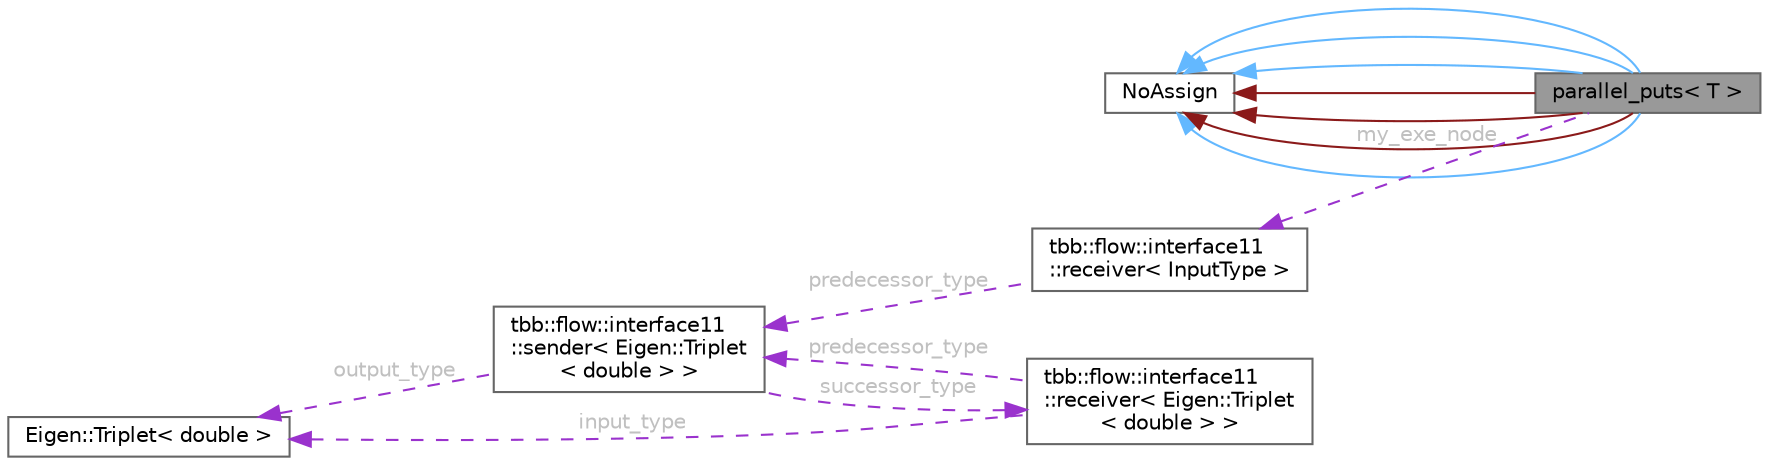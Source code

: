 digraph "parallel_puts&lt; T &gt;"
{
 // LATEX_PDF_SIZE
  bgcolor="transparent";
  edge [fontname=Helvetica,fontsize=10,labelfontname=Helvetica,labelfontsize=10];
  node [fontname=Helvetica,fontsize=10,shape=box,height=0.2,width=0.4];
  rankdir="LR";
  Node1 [id="Node000001",label="parallel_puts\< T \>",height=0.2,width=0.4,color="gray40", fillcolor="grey60", style="filled", fontcolor="black",tooltip=" "];
  Node2 -> Node1 [id="edge14_Node000001_Node000002",dir="back",color="steelblue1",style="solid",tooltip=" "];
  Node2 [id="Node000002",label="NoAssign",height=0.2,width=0.4,color="gray40", fillcolor="white", style="filled",URL="$class_no_assign.html",tooltip="Base class for prohibiting compiler-generated operator="];
  Node2 -> Node1 [id="edge15_Node000001_Node000002",dir="back",color="firebrick4",style="solid",tooltip=" "];
  Node2 -> Node1 [id="edge16_Node000001_Node000002",dir="back",color="firebrick4",style="solid",tooltip=" "];
  Node2 -> Node1 [id="edge17_Node000001_Node000002",dir="back",color="firebrick4",style="solid",tooltip=" "];
  Node2 -> Node1 [id="edge18_Node000001_Node000002",dir="back",color="steelblue1",style="solid",tooltip=" "];
  Node2 -> Node1 [id="edge19_Node000001_Node000002",dir="back",color="steelblue1",style="solid",tooltip=" "];
  Node2 -> Node1 [id="edge20_Node000001_Node000002",dir="back",color="steelblue1",style="solid",tooltip=" "];
  Node3 -> Node1 [id="edge21_Node000001_Node000003",dir="back",color="darkorchid3",style="dashed",tooltip=" ",label=" my_exe_node",fontcolor="grey" ];
  Node3 [id="Node000003",label="tbb::flow::interface11\l::receiver\< InputType \>",height=0.2,width=0.4,color="gray40", fillcolor="white", style="filled",URL="$classtbb_1_1flow_1_1interface11_1_1receiver.html",tooltip=" "];
  Node4 -> Node3 [id="edge22_Node000003_Node000004",dir="back",color="darkorchid3",style="dashed",tooltip=" ",label=" predecessor_type",fontcolor="grey" ];
  Node4 [id="Node000004",label="tbb::flow::interface11\l::sender\< Eigen::Triplet\l\< double \> \>",height=0.2,width=0.4,color="gray40", fillcolor="white", style="filled",URL="$classtbb_1_1flow_1_1interface11_1_1sender.html",tooltip=" "];
  Node5 -> Node4 [id="edge23_Node000004_Node000005",dir="back",color="darkorchid3",style="dashed",tooltip=" ",label=" output_type",fontcolor="grey" ];
  Node5 [id="Node000005",label="Eigen::Triplet\< double \>",height=0.2,width=0.4,color="gray40", fillcolor="white", style="filled",URL="$class_eigen_1_1_triplet.html",tooltip=" "];
  Node6 -> Node4 [id="edge24_Node000004_Node000006",dir="back",color="darkorchid3",style="dashed",tooltip=" ",label=" successor_type",fontcolor="grey" ];
  Node6 [id="Node000006",label="tbb::flow::interface11\l::receiver\< Eigen::Triplet\l\< double \> \>",height=0.2,width=0.4,color="gray40", fillcolor="white", style="filled",URL="$classtbb_1_1flow_1_1interface11_1_1receiver.html",tooltip=" "];
  Node5 -> Node6 [id="edge25_Node000006_Node000005",dir="back",color="darkorchid3",style="dashed",tooltip=" ",label=" input_type",fontcolor="grey" ];
  Node4 -> Node6 [id="edge26_Node000006_Node000004",dir="back",color="darkorchid3",style="dashed",tooltip=" ",label=" predecessor_type",fontcolor="grey" ];
}
